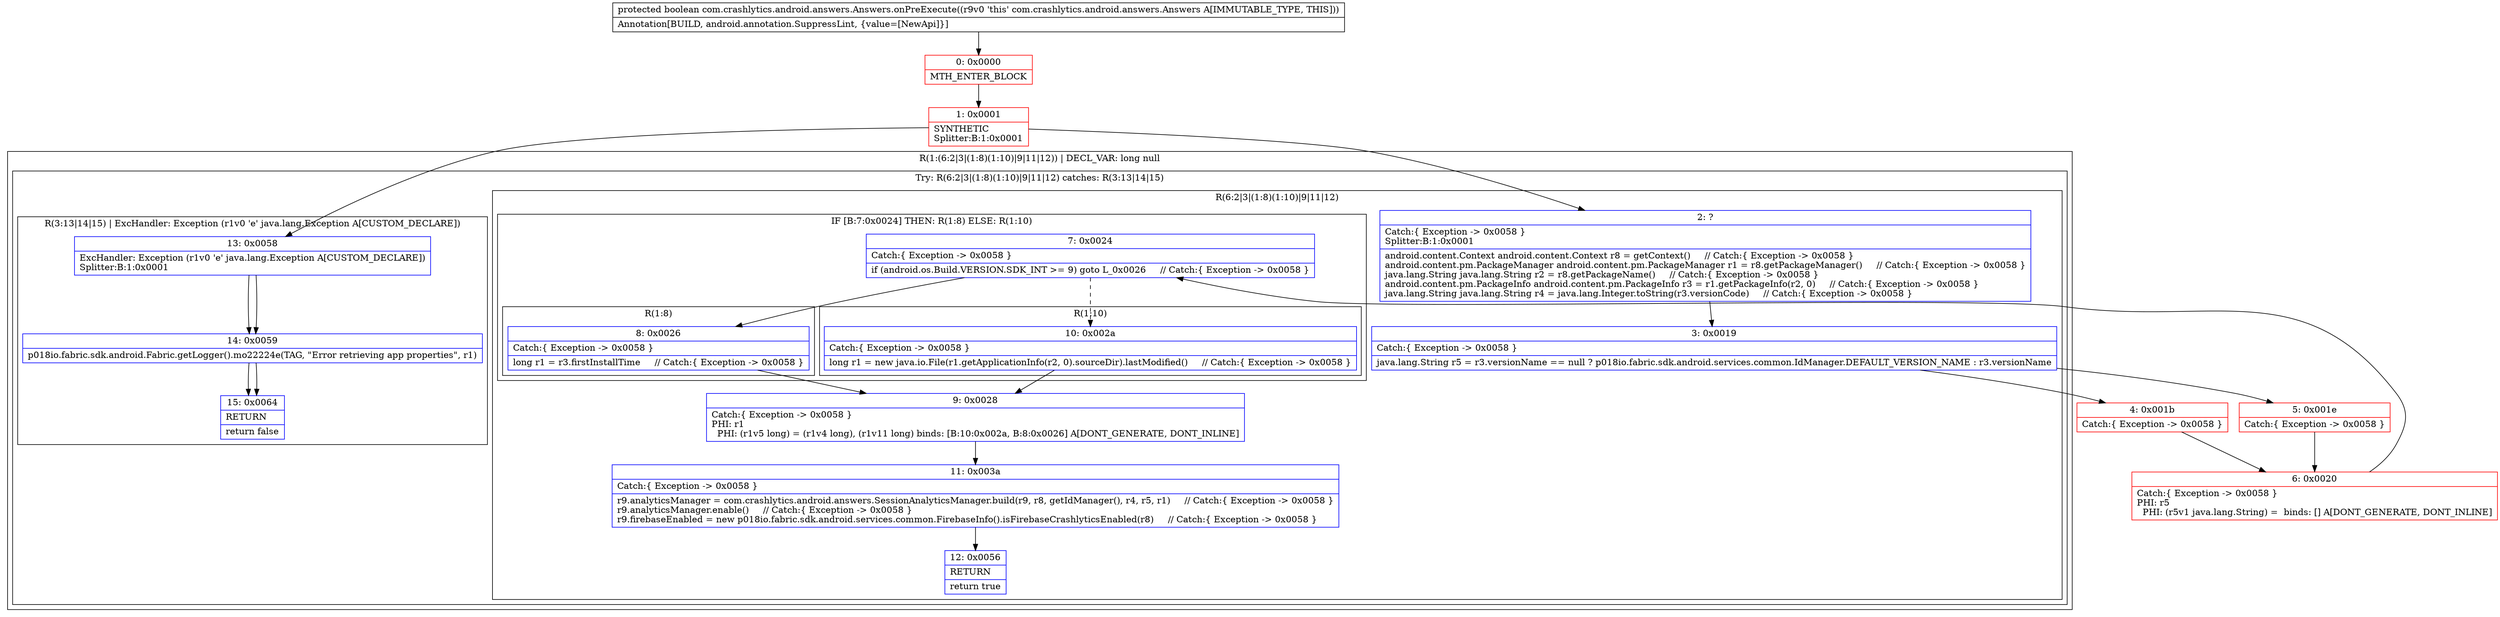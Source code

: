 digraph "CFG forcom.crashlytics.android.answers.Answers.onPreExecute()Z" {
subgraph cluster_Region_1658321825 {
label = "R(1:(6:2|3|(1:8)(1:10)|9|11|12)) | DECL_VAR: long null\l";
node [shape=record,color=blue];
subgraph cluster_TryCatchRegion_586099248 {
label = "Try: R(6:2|3|(1:8)(1:10)|9|11|12) catches: R(3:13|14|15)";
node [shape=record,color=blue];
subgraph cluster_Region_1336237099 {
label = "R(6:2|3|(1:8)(1:10)|9|11|12)";
node [shape=record,color=blue];
Node_2 [shape=record,label="{2\:\ ?|Catch:\{ Exception \-\> 0x0058 \}\lSplitter:B:1:0x0001\l|android.content.Context android.content.Context r8 = getContext()     \/\/ Catch:\{ Exception \-\> 0x0058 \}\landroid.content.pm.PackageManager android.content.pm.PackageManager r1 = r8.getPackageManager()     \/\/ Catch:\{ Exception \-\> 0x0058 \}\ljava.lang.String java.lang.String r2 = r8.getPackageName()     \/\/ Catch:\{ Exception \-\> 0x0058 \}\landroid.content.pm.PackageInfo android.content.pm.PackageInfo r3 = r1.getPackageInfo(r2, 0)     \/\/ Catch:\{ Exception \-\> 0x0058 \}\ljava.lang.String java.lang.String r4 = java.lang.Integer.toString(r3.versionCode)     \/\/ Catch:\{ Exception \-\> 0x0058 \}\l}"];
Node_3 [shape=record,label="{3\:\ 0x0019|Catch:\{ Exception \-\> 0x0058 \}\l|java.lang.String r5 = r3.versionName == null ? p018io.fabric.sdk.android.services.common.IdManager.DEFAULT_VERSION_NAME : r3.versionName\l}"];
subgraph cluster_IfRegion_776711050 {
label = "IF [B:7:0x0024] THEN: R(1:8) ELSE: R(1:10)";
node [shape=record,color=blue];
Node_7 [shape=record,label="{7\:\ 0x0024|Catch:\{ Exception \-\> 0x0058 \}\l|if (android.os.Build.VERSION.SDK_INT \>= 9) goto L_0x0026     \/\/ Catch:\{ Exception \-\> 0x0058 \}\l}"];
subgraph cluster_Region_1159199920 {
label = "R(1:8)";
node [shape=record,color=blue];
Node_8 [shape=record,label="{8\:\ 0x0026|Catch:\{ Exception \-\> 0x0058 \}\l|long r1 = r3.firstInstallTime     \/\/ Catch:\{ Exception \-\> 0x0058 \}\l}"];
}
subgraph cluster_Region_1964737459 {
label = "R(1:10)";
node [shape=record,color=blue];
Node_10 [shape=record,label="{10\:\ 0x002a|Catch:\{ Exception \-\> 0x0058 \}\l|long r1 = new java.io.File(r1.getApplicationInfo(r2, 0).sourceDir).lastModified()     \/\/ Catch:\{ Exception \-\> 0x0058 \}\l}"];
}
}
Node_9 [shape=record,label="{9\:\ 0x0028|Catch:\{ Exception \-\> 0x0058 \}\lPHI: r1 \l  PHI: (r1v5 long) = (r1v4 long), (r1v11 long) binds: [B:10:0x002a, B:8:0x0026] A[DONT_GENERATE, DONT_INLINE]\l}"];
Node_11 [shape=record,label="{11\:\ 0x003a|Catch:\{ Exception \-\> 0x0058 \}\l|r9.analyticsManager = com.crashlytics.android.answers.SessionAnalyticsManager.build(r9, r8, getIdManager(), r4, r5, r1)     \/\/ Catch:\{ Exception \-\> 0x0058 \}\lr9.analyticsManager.enable()     \/\/ Catch:\{ Exception \-\> 0x0058 \}\lr9.firebaseEnabled = new p018io.fabric.sdk.android.services.common.FirebaseInfo().isFirebaseCrashlyticsEnabled(r8)     \/\/ Catch:\{ Exception \-\> 0x0058 \}\l}"];
Node_12 [shape=record,label="{12\:\ 0x0056|RETURN\l|return true\l}"];
}
subgraph cluster_Region_1474872883 {
label = "R(3:13|14|15) | ExcHandler: Exception (r1v0 'e' java.lang.Exception A[CUSTOM_DECLARE])\l";
node [shape=record,color=blue];
Node_13 [shape=record,label="{13\:\ 0x0058|ExcHandler: Exception (r1v0 'e' java.lang.Exception A[CUSTOM_DECLARE])\lSplitter:B:1:0x0001\l}"];
Node_14 [shape=record,label="{14\:\ 0x0059|p018io.fabric.sdk.android.Fabric.getLogger().mo22224e(TAG, \"Error retrieving app properties\", r1)\l}"];
Node_15 [shape=record,label="{15\:\ 0x0064|RETURN\l|return false\l}"];
}
}
}
subgraph cluster_Region_1474872883 {
label = "R(3:13|14|15) | ExcHandler: Exception (r1v0 'e' java.lang.Exception A[CUSTOM_DECLARE])\l";
node [shape=record,color=blue];
Node_13 [shape=record,label="{13\:\ 0x0058|ExcHandler: Exception (r1v0 'e' java.lang.Exception A[CUSTOM_DECLARE])\lSplitter:B:1:0x0001\l}"];
Node_14 [shape=record,label="{14\:\ 0x0059|p018io.fabric.sdk.android.Fabric.getLogger().mo22224e(TAG, \"Error retrieving app properties\", r1)\l}"];
Node_15 [shape=record,label="{15\:\ 0x0064|RETURN\l|return false\l}"];
}
Node_0 [shape=record,color=red,label="{0\:\ 0x0000|MTH_ENTER_BLOCK\l}"];
Node_1 [shape=record,color=red,label="{1\:\ 0x0001|SYNTHETIC\lSplitter:B:1:0x0001\l}"];
Node_4 [shape=record,color=red,label="{4\:\ 0x001b|Catch:\{ Exception \-\> 0x0058 \}\l}"];
Node_5 [shape=record,color=red,label="{5\:\ 0x001e|Catch:\{ Exception \-\> 0x0058 \}\l}"];
Node_6 [shape=record,color=red,label="{6\:\ 0x0020|Catch:\{ Exception \-\> 0x0058 \}\lPHI: r5 \l  PHI: (r5v1 java.lang.String) =  binds: [] A[DONT_GENERATE, DONT_INLINE]\l}"];
MethodNode[shape=record,label="{protected boolean com.crashlytics.android.answers.Answers.onPreExecute((r9v0 'this' com.crashlytics.android.answers.Answers A[IMMUTABLE_TYPE, THIS]))  | Annotation[BUILD, android.annotation.SuppressLint, \{value=[NewApi]\}]\l}"];
MethodNode -> Node_0;
Node_2 -> Node_3;
Node_3 -> Node_4;
Node_3 -> Node_5;
Node_7 -> Node_8;
Node_7 -> Node_10[style=dashed];
Node_8 -> Node_9;
Node_10 -> Node_9;
Node_9 -> Node_11;
Node_11 -> Node_12;
Node_13 -> Node_14;
Node_14 -> Node_15;
Node_13 -> Node_14;
Node_14 -> Node_15;
Node_0 -> Node_1;
Node_1 -> Node_2;
Node_1 -> Node_13;
Node_4 -> Node_6;
Node_5 -> Node_6;
Node_6 -> Node_7;
}

